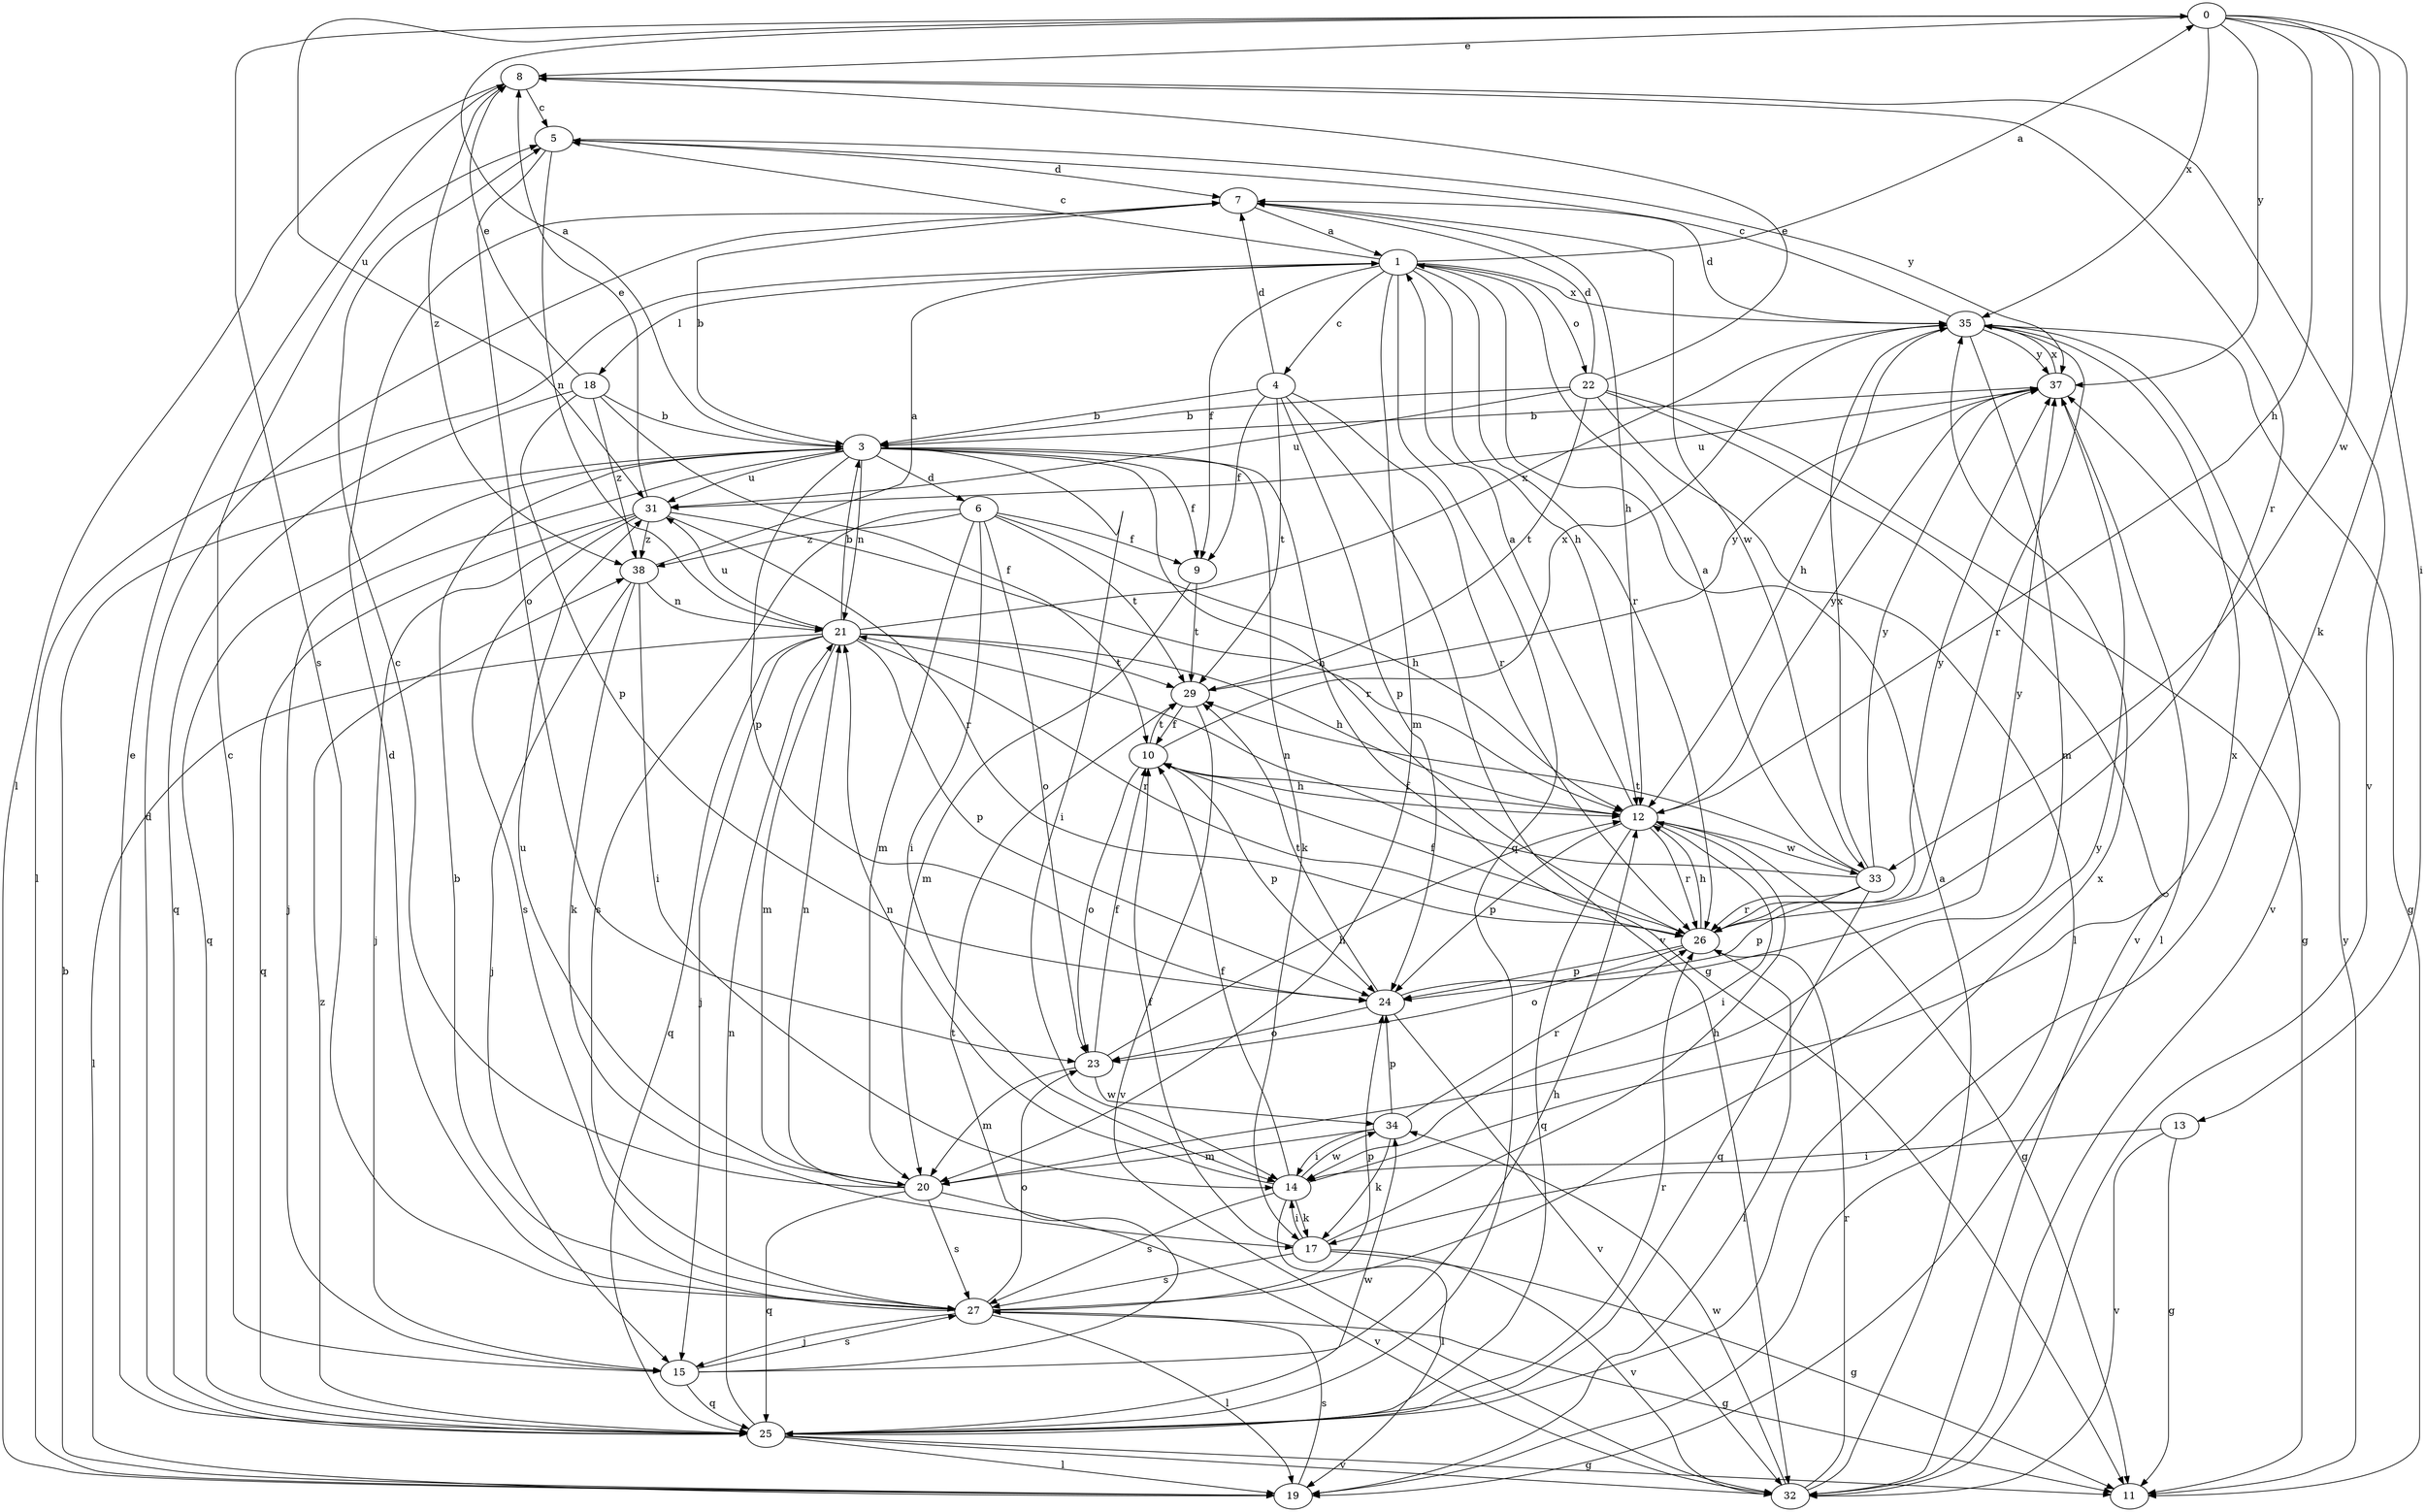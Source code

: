 strict digraph  {
0;
1;
3;
4;
5;
6;
7;
8;
9;
10;
11;
12;
13;
14;
15;
17;
18;
19;
20;
21;
22;
23;
24;
25;
26;
27;
29;
31;
32;
33;
34;
35;
37;
38;
0 -> 8  [label=e];
0 -> 12  [label=h];
0 -> 13  [label=i];
0 -> 17  [label=k];
0 -> 27  [label=s];
0 -> 31  [label=u];
0 -> 33  [label=w];
0 -> 35  [label=x];
0 -> 37  [label=y];
1 -> 0  [label=a];
1 -> 4  [label=c];
1 -> 5  [label=c];
1 -> 9  [label=f];
1 -> 12  [label=h];
1 -> 18  [label=l];
1 -> 19  [label=l];
1 -> 20  [label=m];
1 -> 22  [label=o];
1 -> 25  [label=q];
1 -> 26  [label=r];
1 -> 35  [label=x];
3 -> 0  [label=a];
3 -> 6  [label=d];
3 -> 9  [label=f];
3 -> 11  [label=g];
3 -> 14  [label=i];
3 -> 15  [label=j];
3 -> 17  [label=k];
3 -> 21  [label=n];
3 -> 24  [label=p];
3 -> 25  [label=q];
3 -> 26  [label=r];
3 -> 31  [label=u];
4 -> 3  [label=b];
4 -> 7  [label=d];
4 -> 9  [label=f];
4 -> 24  [label=p];
4 -> 26  [label=r];
4 -> 29  [label=t];
4 -> 32  [label=v];
5 -> 7  [label=d];
5 -> 21  [label=n];
5 -> 23  [label=o];
5 -> 37  [label=y];
6 -> 9  [label=f];
6 -> 12  [label=h];
6 -> 14  [label=i];
6 -> 20  [label=m];
6 -> 23  [label=o];
6 -> 27  [label=s];
6 -> 29  [label=t];
6 -> 38  [label=z];
7 -> 1  [label=a];
7 -> 3  [label=b];
7 -> 12  [label=h];
7 -> 33  [label=w];
8 -> 5  [label=c];
8 -> 19  [label=l];
8 -> 26  [label=r];
8 -> 32  [label=v];
8 -> 38  [label=z];
9 -> 20  [label=m];
9 -> 29  [label=t];
10 -> 12  [label=h];
10 -> 23  [label=o];
10 -> 24  [label=p];
10 -> 29  [label=t];
10 -> 35  [label=x];
11 -> 37  [label=y];
12 -> 1  [label=a];
12 -> 10  [label=f];
12 -> 11  [label=g];
12 -> 14  [label=i];
12 -> 24  [label=p];
12 -> 25  [label=q];
12 -> 26  [label=r];
12 -> 33  [label=w];
12 -> 37  [label=y];
13 -> 11  [label=g];
13 -> 14  [label=i];
13 -> 32  [label=v];
14 -> 10  [label=f];
14 -> 17  [label=k];
14 -> 19  [label=l];
14 -> 21  [label=n];
14 -> 27  [label=s];
14 -> 34  [label=w];
14 -> 35  [label=x];
15 -> 5  [label=c];
15 -> 12  [label=h];
15 -> 25  [label=q];
15 -> 27  [label=s];
15 -> 29  [label=t];
17 -> 10  [label=f];
17 -> 11  [label=g];
17 -> 12  [label=h];
17 -> 14  [label=i];
17 -> 27  [label=s];
17 -> 32  [label=v];
18 -> 3  [label=b];
18 -> 8  [label=e];
18 -> 10  [label=f];
18 -> 24  [label=p];
18 -> 25  [label=q];
18 -> 38  [label=z];
19 -> 3  [label=b];
19 -> 27  [label=s];
20 -> 5  [label=c];
20 -> 21  [label=n];
20 -> 25  [label=q];
20 -> 27  [label=s];
20 -> 31  [label=u];
20 -> 32  [label=v];
21 -> 3  [label=b];
21 -> 12  [label=h];
21 -> 15  [label=j];
21 -> 19  [label=l];
21 -> 20  [label=m];
21 -> 24  [label=p];
21 -> 25  [label=q];
21 -> 26  [label=r];
21 -> 29  [label=t];
21 -> 31  [label=u];
21 -> 35  [label=x];
22 -> 3  [label=b];
22 -> 7  [label=d];
22 -> 8  [label=e];
22 -> 11  [label=g];
22 -> 19  [label=l];
22 -> 29  [label=t];
22 -> 31  [label=u];
22 -> 32  [label=v];
23 -> 10  [label=f];
23 -> 12  [label=h];
23 -> 20  [label=m];
23 -> 34  [label=w];
24 -> 23  [label=o];
24 -> 29  [label=t];
24 -> 32  [label=v];
24 -> 37  [label=y];
25 -> 7  [label=d];
25 -> 8  [label=e];
25 -> 11  [label=g];
25 -> 19  [label=l];
25 -> 21  [label=n];
25 -> 26  [label=r];
25 -> 32  [label=v];
25 -> 34  [label=w];
25 -> 35  [label=x];
25 -> 38  [label=z];
26 -> 10  [label=f];
26 -> 12  [label=h];
26 -> 19  [label=l];
26 -> 23  [label=o];
26 -> 24  [label=p];
26 -> 37  [label=y];
27 -> 3  [label=b];
27 -> 7  [label=d];
27 -> 11  [label=g];
27 -> 15  [label=j];
27 -> 19  [label=l];
27 -> 23  [label=o];
27 -> 24  [label=p];
27 -> 37  [label=y];
29 -> 10  [label=f];
29 -> 32  [label=v];
29 -> 37  [label=y];
31 -> 8  [label=e];
31 -> 12  [label=h];
31 -> 15  [label=j];
31 -> 25  [label=q];
31 -> 26  [label=r];
31 -> 27  [label=s];
31 -> 38  [label=z];
32 -> 1  [label=a];
32 -> 26  [label=r];
32 -> 34  [label=w];
33 -> 1  [label=a];
33 -> 21  [label=n];
33 -> 24  [label=p];
33 -> 25  [label=q];
33 -> 26  [label=r];
33 -> 29  [label=t];
33 -> 35  [label=x];
33 -> 37  [label=y];
34 -> 14  [label=i];
34 -> 17  [label=k];
34 -> 20  [label=m];
34 -> 24  [label=p];
34 -> 26  [label=r];
35 -> 5  [label=c];
35 -> 7  [label=d];
35 -> 11  [label=g];
35 -> 12  [label=h];
35 -> 20  [label=m];
35 -> 26  [label=r];
35 -> 32  [label=v];
35 -> 37  [label=y];
37 -> 3  [label=b];
37 -> 19  [label=l];
37 -> 31  [label=u];
37 -> 35  [label=x];
38 -> 1  [label=a];
38 -> 14  [label=i];
38 -> 15  [label=j];
38 -> 17  [label=k];
38 -> 21  [label=n];
}
